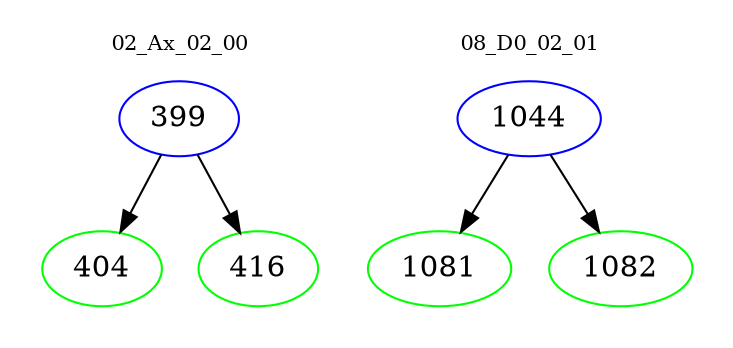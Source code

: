 digraph{
subgraph cluster_0 {
color = white
label = "02_Ax_02_00";
fontsize=10;
T0_399 [label="399", color="blue"]
T0_399 -> T0_404 [color="black"]
T0_404 [label="404", color="green"]
T0_399 -> T0_416 [color="black"]
T0_416 [label="416", color="green"]
}
subgraph cluster_1 {
color = white
label = "08_D0_02_01";
fontsize=10;
T1_1044 [label="1044", color="blue"]
T1_1044 -> T1_1081 [color="black"]
T1_1081 [label="1081", color="green"]
T1_1044 -> T1_1082 [color="black"]
T1_1082 [label="1082", color="green"]
}
}
